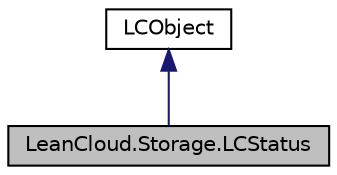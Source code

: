 digraph "LeanCloud.Storage.LCStatus"
{
  edge [fontname="Helvetica",fontsize="10",labelfontname="Helvetica",labelfontsize="10"];
  node [fontname="Helvetica",fontsize="10",shape=record];
  Node1 [label="LeanCloud.Storage.LCStatus",height=0.2,width=0.4,color="black", fillcolor="grey75", style="filled", fontcolor="black"];
  Node2 -> Node1 [dir="back",color="midnightblue",fontsize="10",style="solid",fontname="Helvetica"];
  Node2 [label="LCObject",height=0.2,width=0.4,color="black", fillcolor="white", style="filled",URL="$classLeanCloud_1_1Storage_1_1LCObject.html",tooltip="The LCObject is a local representation of data that can be saved and retrieved from the LeanCloud..."];
}

